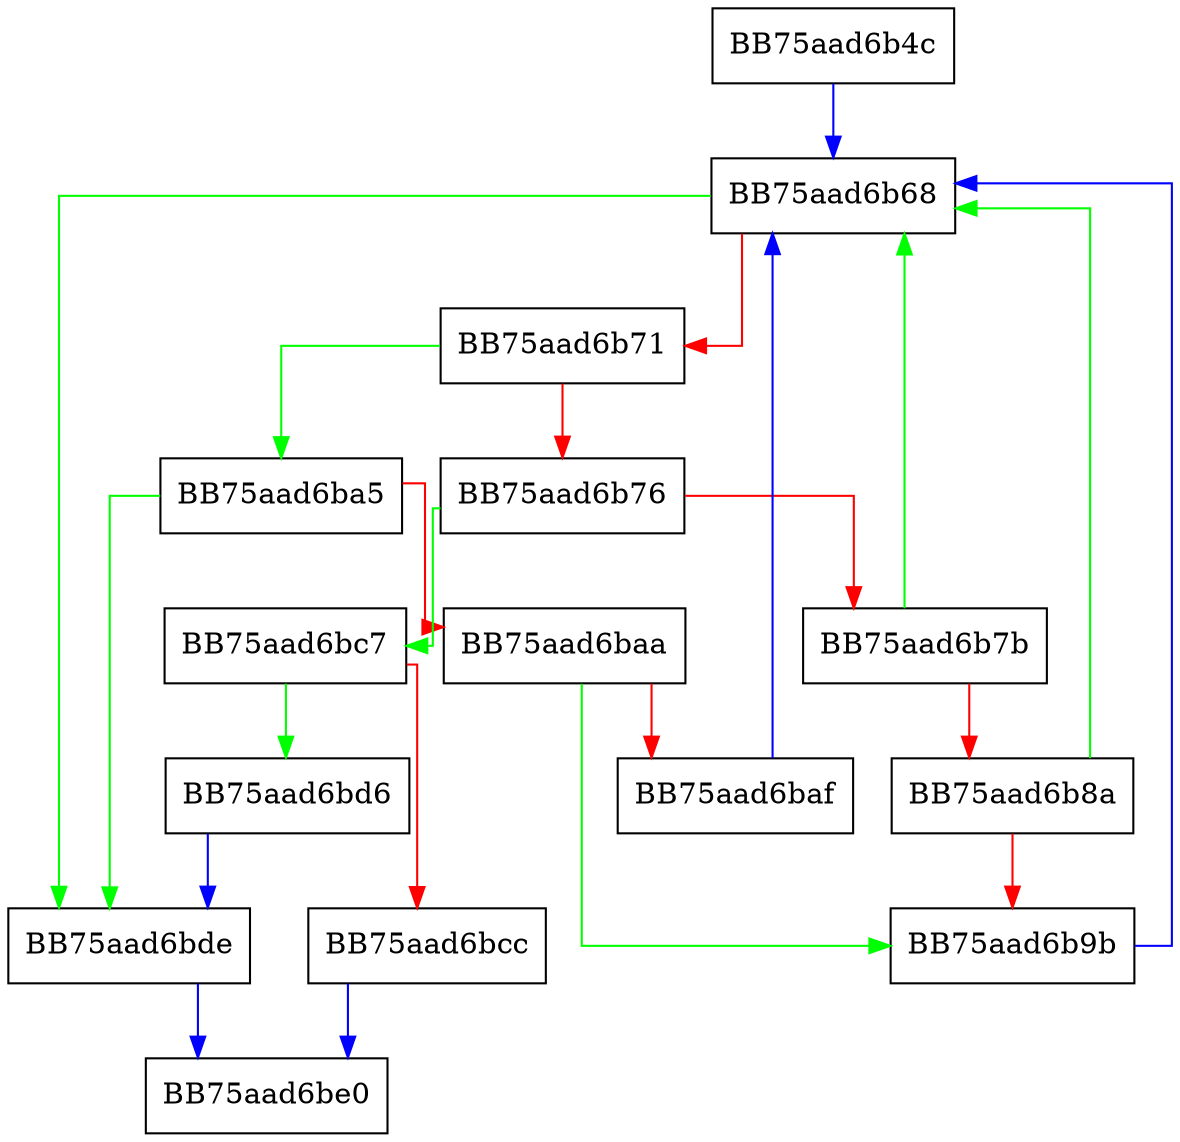 digraph skip_until_paren {
  node [shape="box"];
  graph [splines=ortho];
  BB75aad6b4c -> BB75aad6b68 [color="blue"];
  BB75aad6b68 -> BB75aad6bde [color="green"];
  BB75aad6b68 -> BB75aad6b71 [color="red"];
  BB75aad6b71 -> BB75aad6ba5 [color="green"];
  BB75aad6b71 -> BB75aad6b76 [color="red"];
  BB75aad6b76 -> BB75aad6bc7 [color="green"];
  BB75aad6b76 -> BB75aad6b7b [color="red"];
  BB75aad6b7b -> BB75aad6b68 [color="green"];
  BB75aad6b7b -> BB75aad6b8a [color="red"];
  BB75aad6b8a -> BB75aad6b68 [color="green"];
  BB75aad6b8a -> BB75aad6b9b [color="red"];
  BB75aad6b9b -> BB75aad6b68 [color="blue"];
  BB75aad6ba5 -> BB75aad6bde [color="green"];
  BB75aad6ba5 -> BB75aad6baa [color="red"];
  BB75aad6baa -> BB75aad6b9b [color="green"];
  BB75aad6baa -> BB75aad6baf [color="red"];
  BB75aad6baf -> BB75aad6b68 [color="blue"];
  BB75aad6bc7 -> BB75aad6bd6 [color="green"];
  BB75aad6bc7 -> BB75aad6bcc [color="red"];
  BB75aad6bcc -> BB75aad6be0 [color="blue"];
  BB75aad6bd6 -> BB75aad6bde [color="blue"];
  BB75aad6bde -> BB75aad6be0 [color="blue"];
}